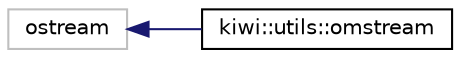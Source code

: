 digraph "Graphical Class Hierarchy"
{
 // LATEX_PDF_SIZE
  edge [fontname="Helvetica",fontsize="10",labelfontname="Helvetica",labelfontsize="10"];
  node [fontname="Helvetica",fontsize="10",shape=record];
  rankdir="LR";
  Node36 [label="ostream",height=0.2,width=0.4,color="grey75", fillcolor="white", style="filled",tooltip=" "];
  Node36 -> Node0 [dir="back",color="midnightblue",fontsize="10",style="solid",fontname="Helvetica"];
  Node0 [label="kiwi::utils::omstream",height=0.2,width=0.4,color="black", fillcolor="white", style="filled",URL="$classkiwi_1_1utils_1_1omstream.html",tooltip=" "];
}
